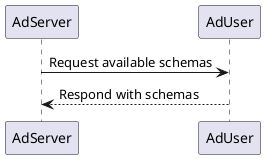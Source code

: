 @startuml
AdServer -> AdUser: Request available schemas
AdServer <-- AdUser: Respond with schemas
@enduml